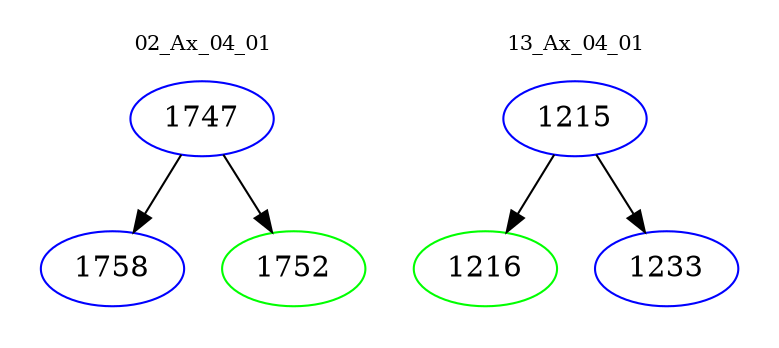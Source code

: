 digraph{
subgraph cluster_0 {
color = white
label = "02_Ax_04_01";
fontsize=10;
T0_1747 [label="1747", color="blue"]
T0_1747 -> T0_1758 [color="black"]
T0_1758 [label="1758", color="blue"]
T0_1747 -> T0_1752 [color="black"]
T0_1752 [label="1752", color="green"]
}
subgraph cluster_1 {
color = white
label = "13_Ax_04_01";
fontsize=10;
T1_1215 [label="1215", color="blue"]
T1_1215 -> T1_1216 [color="black"]
T1_1216 [label="1216", color="green"]
T1_1215 -> T1_1233 [color="black"]
T1_1233 [label="1233", color="blue"]
}
}
